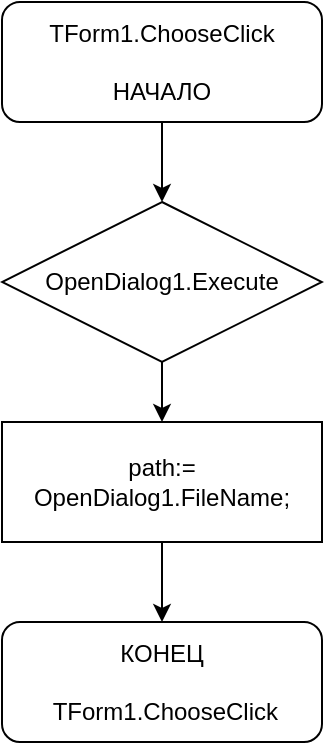 <mxfile version="14.7.4" type="device"><diagram id="K6zbHHCl0IFmv5jreuMw" name="Page-1"><mxGraphModel dx="698" dy="695" grid="1" gridSize="10" guides="1" tooltips="1" connect="1" arrows="1" fold="1" page="1" pageScale="1" pageWidth="1169" pageHeight="1654" math="0" shadow="0"><root><mxCell id="0"/><mxCell id="1" parent="0"/><mxCell id="pTDkmHW2em8V9HriX-1m-15" style="edgeStyle=orthogonalEdgeStyle;rounded=0;orthogonalLoop=1;jettySize=auto;html=1;exitX=0.5;exitY=1;exitDx=0;exitDy=0;entryX=0.5;entryY=0;entryDx=0;entryDy=0;" edge="1" parent="1" source="pTDkmHW2em8V9HriX-1m-16"><mxGeometry relative="1" as="geometry"><mxPoint x="120" y="140" as="targetPoint"/></mxGeometry></mxCell><mxCell id="pTDkmHW2em8V9HriX-1m-16" value="TForm1.ChooseClick&lt;br&gt;&lt;br&gt;НАЧАЛО" style="rounded=1;whiteSpace=wrap;html=1;" vertex="1" parent="1"><mxGeometry x="40" y="40" width="160" height="60" as="geometry"/></mxCell><mxCell id="pTDkmHW2em8V9HriX-1m-17" value="КОНЕЦ&lt;br&gt;&lt;br&gt;&amp;nbsp;TForm1.ChooseClick" style="rounded=1;whiteSpace=wrap;html=1;direction=west;" vertex="1" parent="1"><mxGeometry x="40" y="350" width="160" height="60" as="geometry"/></mxCell><mxCell id="pTDkmHW2em8V9HriX-1m-18" style="edgeStyle=orthogonalEdgeStyle;rounded=0;orthogonalLoop=1;jettySize=auto;html=1;exitX=0.5;exitY=1;exitDx=0;exitDy=0;entryX=0.5;entryY=0;entryDx=0;entryDy=0;" edge="1" parent="1" source="pTDkmHW2em8V9HriX-1m-19" target="pTDkmHW2em8V9HriX-1m-21"><mxGeometry relative="1" as="geometry"/></mxCell><mxCell id="pTDkmHW2em8V9HriX-1m-19" value="OpenDialog1.Execute" style="rhombus;whiteSpace=wrap;html=1;" vertex="1" parent="1"><mxGeometry x="40" y="140" width="160" height="80" as="geometry"/></mxCell><mxCell id="pTDkmHW2em8V9HriX-1m-20" style="edgeStyle=orthogonalEdgeStyle;rounded=0;orthogonalLoop=1;jettySize=auto;html=1;exitX=0.5;exitY=1;exitDx=0;exitDy=0;entryX=0.5;entryY=1;entryDx=0;entryDy=0;" edge="1" parent="1" source="pTDkmHW2em8V9HriX-1m-21" target="pTDkmHW2em8V9HriX-1m-17"><mxGeometry relative="1" as="geometry"/></mxCell><mxCell id="pTDkmHW2em8V9HriX-1m-21" value="path:= OpenDialog1.FileName;" style="rounded=0;whiteSpace=wrap;html=1;" vertex="1" parent="1"><mxGeometry x="40" y="250" width="160" height="60" as="geometry"/></mxCell></root></mxGraphModel></diagram></mxfile>